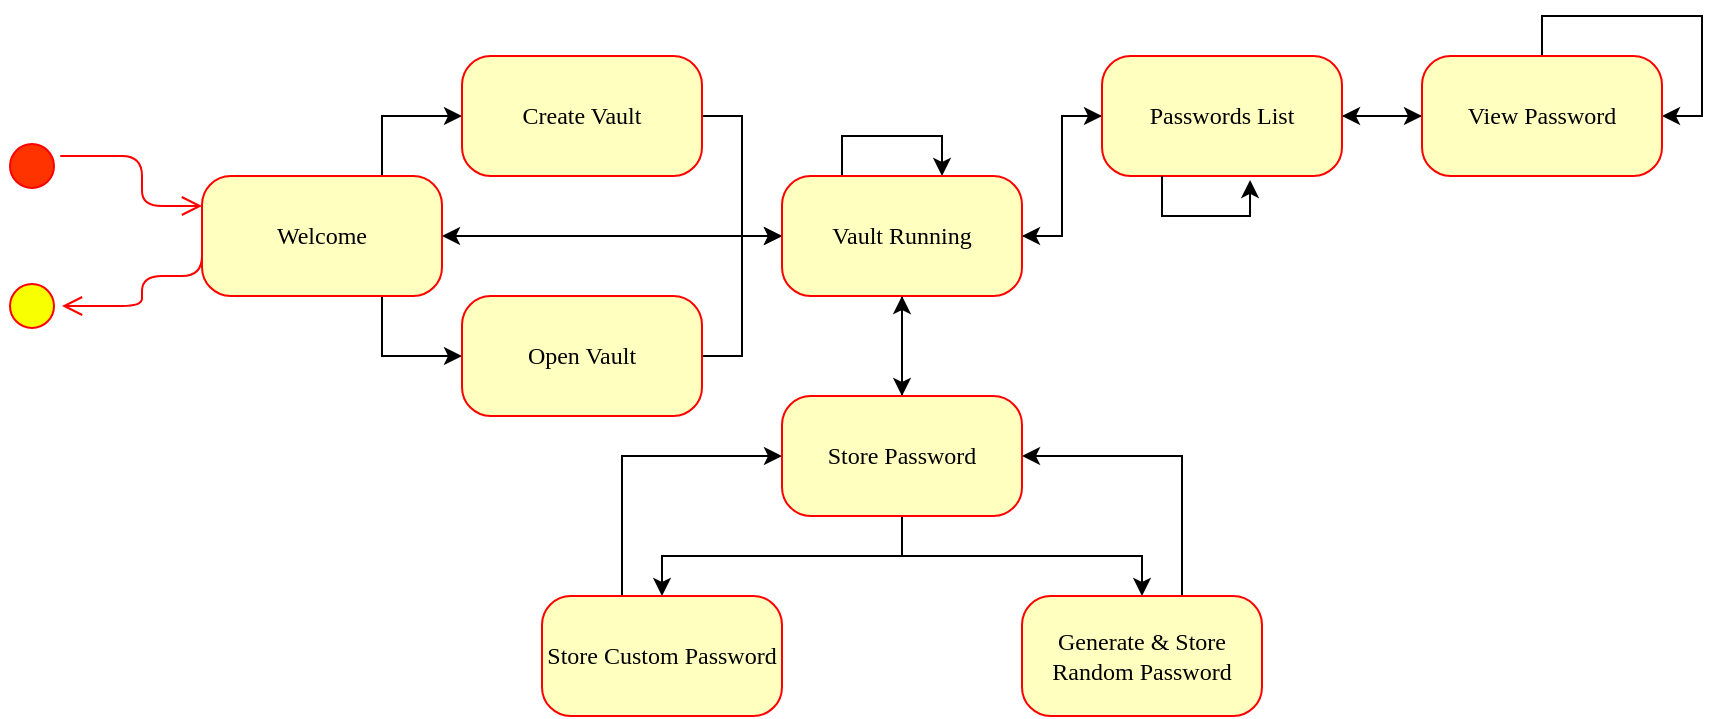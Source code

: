 <mxfile version="14.8.0" type="device"><diagram name="Page-1" id="58cdce13-f638-feb5-8d6f-7d28b1aa9fa0"><mxGraphModel dx="1113" dy="607" grid="1" gridSize="10" guides="1" tooltips="1" connect="1" arrows="1" fold="1" page="1" pageScale="1" pageWidth="1100" pageHeight="850" background="none" math="0" shadow="0"><root><mxCell id="0"/><mxCell id="1" parent="0"/><mxCell id="382b91b5511bd0f7-1" value="" style="ellipse;html=1;shape=startState;strokeColor=#ff0000;rounded=1;shadow=0;comic=0;labelBackgroundColor=none;fontFamily=Verdana;fontSize=12;fontColor=#000000;align=center;direction=south;fillColor=#FF3300;" parent="1" vertex="1"><mxGeometry x="10" y="130" width="30" height="30" as="geometry"/></mxCell><mxCell id="MJCBkXP9SFpIjXirZB_k-10" style="edgeStyle=orthogonalEdgeStyle;rounded=0;orthogonalLoop=1;jettySize=auto;html=1;exitX=0.75;exitY=0;exitDx=0;exitDy=0;entryX=0;entryY=0.5;entryDx=0;entryDy=0;" edge="1" parent="1" source="382b91b5511bd0f7-6" target="MJCBkXP9SFpIjXirZB_k-1"><mxGeometry relative="1" as="geometry"/></mxCell><mxCell id="MJCBkXP9SFpIjXirZB_k-11" style="edgeStyle=orthogonalEdgeStyle;rounded=0;orthogonalLoop=1;jettySize=auto;html=1;exitX=0.75;exitY=1;exitDx=0;exitDy=0;entryX=0;entryY=0.5;entryDx=0;entryDy=0;" edge="1" parent="1" source="382b91b5511bd0f7-6" target="MJCBkXP9SFpIjXirZB_k-2"><mxGeometry relative="1" as="geometry"/></mxCell><mxCell id="382b91b5511bd0f7-6" value="Welcome" style="rounded=1;whiteSpace=wrap;html=1;arcSize=24;fillColor=#ffffc0;strokeColor=#ff0000;shadow=0;comic=0;labelBackgroundColor=none;fontFamily=Verdana;fontSize=12;fontColor=#000000;align=center;" parent="1" vertex="1"><mxGeometry x="110" y="150" width="120" height="60" as="geometry"/></mxCell><mxCell id="2a3bc250acf0617d-9" style="edgeStyle=orthogonalEdgeStyle;html=1;labelBackgroundColor=none;endArrow=open;endSize=8;strokeColor=#ff0000;fontFamily=Verdana;fontSize=12;align=left;entryX=0;entryY=0.25;entryDx=0;entryDy=0;" parent="1" source="382b91b5511bd0f7-1" target="382b91b5511bd0f7-6" edge="1"><mxGeometry relative="1" as="geometry"><Array as="points"><mxPoint x="80" y="140"/><mxPoint x="80" y="165"/></Array></mxGeometry></mxCell><mxCell id="MJCBkXP9SFpIjXirZB_k-21" style="edgeStyle=orthogonalEdgeStyle;rounded=0;orthogonalLoop=1;jettySize=auto;html=1;entryX=0;entryY=0.5;entryDx=0;entryDy=0;" edge="1" parent="1" source="MJCBkXP9SFpIjXirZB_k-1" target="MJCBkXP9SFpIjXirZB_k-3"><mxGeometry relative="1" as="geometry"/></mxCell><mxCell id="MJCBkXP9SFpIjXirZB_k-1" value="Create Vault" style="rounded=1;whiteSpace=wrap;html=1;arcSize=24;fillColor=#ffffc0;strokeColor=#ff0000;shadow=0;comic=0;labelBackgroundColor=none;fontFamily=Verdana;fontSize=12;fontColor=#000000;align=center;" vertex="1" parent="1"><mxGeometry x="240" y="90" width="120" height="60" as="geometry"/></mxCell><mxCell id="MJCBkXP9SFpIjXirZB_k-22" style="edgeStyle=orthogonalEdgeStyle;rounded=0;orthogonalLoop=1;jettySize=auto;html=1;entryX=0;entryY=0.5;entryDx=0;entryDy=0;" edge="1" parent="1" source="MJCBkXP9SFpIjXirZB_k-2" target="MJCBkXP9SFpIjXirZB_k-3"><mxGeometry relative="1" as="geometry"/></mxCell><mxCell id="MJCBkXP9SFpIjXirZB_k-2" value="Open Vault" style="rounded=1;whiteSpace=wrap;html=1;arcSize=24;fillColor=#ffffc0;strokeColor=#ff0000;shadow=0;comic=0;labelBackgroundColor=none;fontFamily=Verdana;fontSize=12;fontColor=#000000;align=center;" vertex="1" parent="1"><mxGeometry x="240" y="210" width="120" height="60" as="geometry"/></mxCell><mxCell id="MJCBkXP9SFpIjXirZB_k-27" style="edgeStyle=orthogonalEdgeStyle;rounded=0;orthogonalLoop=1;jettySize=auto;html=1;entryX=0;entryY=0.5;entryDx=0;entryDy=0;" edge="1" parent="1" source="MJCBkXP9SFpIjXirZB_k-3" target="MJCBkXP9SFpIjXirZB_k-4"><mxGeometry relative="1" as="geometry"/></mxCell><mxCell id="MJCBkXP9SFpIjXirZB_k-33" style="edgeStyle=orthogonalEdgeStyle;rounded=0;orthogonalLoop=1;jettySize=auto;html=1;entryX=0.5;entryY=0;entryDx=0;entryDy=0;" edge="1" parent="1" source="MJCBkXP9SFpIjXirZB_k-3" target="MJCBkXP9SFpIjXirZB_k-6"><mxGeometry relative="1" as="geometry"/></mxCell><mxCell id="MJCBkXP9SFpIjXirZB_k-40" style="edgeStyle=orthogonalEdgeStyle;rounded=0;orthogonalLoop=1;jettySize=auto;html=1;entryX=1;entryY=0.5;entryDx=0;entryDy=0;" edge="1" parent="1" source="MJCBkXP9SFpIjXirZB_k-3" target="382b91b5511bd0f7-6"><mxGeometry relative="1" as="geometry"/></mxCell><mxCell id="MJCBkXP9SFpIjXirZB_k-46" style="edgeStyle=orthogonalEdgeStyle;rounded=0;orthogonalLoop=1;jettySize=auto;html=1;exitX=0.25;exitY=0;exitDx=0;exitDy=0;" edge="1" parent="1" source="MJCBkXP9SFpIjXirZB_k-3"><mxGeometry relative="1" as="geometry"><mxPoint x="480" y="150" as="targetPoint"/><Array as="points"><mxPoint x="430" y="130"/><mxPoint x="480" y="130"/><mxPoint x="480" y="140"/></Array></mxGeometry></mxCell><mxCell id="MJCBkXP9SFpIjXirZB_k-3" value="Vault Running" style="rounded=1;whiteSpace=wrap;html=1;arcSize=24;fillColor=#ffffc0;strokeColor=#ff0000;shadow=0;comic=0;labelBackgroundColor=none;fontFamily=Verdana;fontSize=12;fontColor=#000000;align=center;" vertex="1" parent="1"><mxGeometry x="400" y="150" width="120" height="60" as="geometry"/></mxCell><mxCell id="MJCBkXP9SFpIjXirZB_k-28" style="edgeStyle=orthogonalEdgeStyle;rounded=0;orthogonalLoop=1;jettySize=auto;html=1;entryX=1;entryY=0.5;entryDx=0;entryDy=0;" edge="1" parent="1" source="MJCBkXP9SFpIjXirZB_k-4" target="MJCBkXP9SFpIjXirZB_k-3"><mxGeometry relative="1" as="geometry"/></mxCell><mxCell id="MJCBkXP9SFpIjXirZB_k-30" style="edgeStyle=orthogonalEdgeStyle;rounded=0;orthogonalLoop=1;jettySize=auto;html=1;entryX=0;entryY=0.5;entryDx=0;entryDy=0;" edge="1" parent="1" source="MJCBkXP9SFpIjXirZB_k-4" target="MJCBkXP9SFpIjXirZB_k-5"><mxGeometry relative="1" as="geometry"/></mxCell><mxCell id="MJCBkXP9SFpIjXirZB_k-4" value="Passwords List" style="rounded=1;whiteSpace=wrap;html=1;arcSize=24;fillColor=#ffffc0;strokeColor=#ff0000;shadow=0;comic=0;labelBackgroundColor=none;fontFamily=Verdana;fontSize=12;fontColor=#000000;align=center;" vertex="1" parent="1"><mxGeometry x="560" y="90" width="120" height="60" as="geometry"/></mxCell><mxCell id="MJCBkXP9SFpIjXirZB_k-32" style="edgeStyle=orthogonalEdgeStyle;rounded=0;orthogonalLoop=1;jettySize=auto;html=1;" edge="1" parent="1" source="MJCBkXP9SFpIjXirZB_k-5"><mxGeometry relative="1" as="geometry"><mxPoint x="680" y="120" as="targetPoint"/></mxGeometry></mxCell><mxCell id="MJCBkXP9SFpIjXirZB_k-34" style="edgeStyle=orthogonalEdgeStyle;rounded=0;orthogonalLoop=1;jettySize=auto;html=1;entryX=1;entryY=0.5;entryDx=0;entryDy=0;" edge="1" parent="1" source="MJCBkXP9SFpIjXirZB_k-5" target="MJCBkXP9SFpIjXirZB_k-5"><mxGeometry relative="1" as="geometry"><mxPoint x="860" y="70" as="targetPoint"/></mxGeometry></mxCell><mxCell id="MJCBkXP9SFpIjXirZB_k-5" value="View Password" style="rounded=1;whiteSpace=wrap;html=1;arcSize=24;fillColor=#ffffc0;strokeColor=#ff0000;shadow=0;comic=0;labelBackgroundColor=none;fontFamily=Verdana;fontSize=12;fontColor=#000000;align=center;" vertex="1" parent="1"><mxGeometry x="720" y="90" width="120" height="60" as="geometry"/></mxCell><mxCell id="MJCBkXP9SFpIjXirZB_k-35" style="edgeStyle=orthogonalEdgeStyle;rounded=0;orthogonalLoop=1;jettySize=auto;html=1;entryX=0.5;entryY=1;entryDx=0;entryDy=0;" edge="1" parent="1" source="MJCBkXP9SFpIjXirZB_k-6" target="MJCBkXP9SFpIjXirZB_k-3"><mxGeometry relative="1" as="geometry"/></mxCell><mxCell id="MJCBkXP9SFpIjXirZB_k-36" style="edgeStyle=orthogonalEdgeStyle;rounded=0;orthogonalLoop=1;jettySize=auto;html=1;entryX=0.5;entryY=0;entryDx=0;entryDy=0;" edge="1" parent="1" source="MJCBkXP9SFpIjXirZB_k-6" target="MJCBkXP9SFpIjXirZB_k-7"><mxGeometry relative="1" as="geometry"/></mxCell><mxCell id="MJCBkXP9SFpIjXirZB_k-37" style="edgeStyle=orthogonalEdgeStyle;rounded=0;orthogonalLoop=1;jettySize=auto;html=1;entryX=0.5;entryY=0;entryDx=0;entryDy=0;" edge="1" parent="1" source="MJCBkXP9SFpIjXirZB_k-6" target="MJCBkXP9SFpIjXirZB_k-8"><mxGeometry relative="1" as="geometry"/></mxCell><mxCell id="MJCBkXP9SFpIjXirZB_k-6" value="Store Password" style="rounded=1;whiteSpace=wrap;html=1;arcSize=24;fillColor=#ffffc0;strokeColor=#ff0000;shadow=0;comic=0;labelBackgroundColor=none;fontFamily=Verdana;fontSize=12;fontColor=#000000;align=center;" vertex="1" parent="1"><mxGeometry x="400" y="260" width="120" height="60" as="geometry"/></mxCell><mxCell id="MJCBkXP9SFpIjXirZB_k-41" style="edgeStyle=orthogonalEdgeStyle;rounded=0;orthogonalLoop=1;jettySize=auto;html=1;entryX=1;entryY=0.5;entryDx=0;entryDy=0;" edge="1" parent="1" source="MJCBkXP9SFpIjXirZB_k-7" target="MJCBkXP9SFpIjXirZB_k-6"><mxGeometry relative="1" as="geometry"><Array as="points"><mxPoint x="600" y="290"/></Array></mxGeometry></mxCell><mxCell id="MJCBkXP9SFpIjXirZB_k-7" value="Generate &amp;amp; Store Random Password" style="rounded=1;whiteSpace=wrap;html=1;arcSize=24;fillColor=#ffffc0;strokeColor=#ff0000;shadow=0;comic=0;labelBackgroundColor=none;fontFamily=Verdana;fontSize=12;fontColor=#000000;align=center;" vertex="1" parent="1"><mxGeometry x="520" y="360" width="120" height="60" as="geometry"/></mxCell><mxCell id="MJCBkXP9SFpIjXirZB_k-42" style="edgeStyle=orthogonalEdgeStyle;rounded=0;orthogonalLoop=1;jettySize=auto;html=1;entryX=0;entryY=0.5;entryDx=0;entryDy=0;" edge="1" parent="1" source="MJCBkXP9SFpIjXirZB_k-8" target="MJCBkXP9SFpIjXirZB_k-6"><mxGeometry relative="1" as="geometry"><Array as="points"><mxPoint x="320" y="290"/></Array></mxGeometry></mxCell><mxCell id="MJCBkXP9SFpIjXirZB_k-8" value="Store Custom Password" style="rounded=1;whiteSpace=wrap;html=1;arcSize=24;fillColor=#ffffc0;strokeColor=#ff0000;shadow=0;comic=0;labelBackgroundColor=none;fontFamily=Verdana;fontSize=12;fontColor=#000000;align=center;" vertex="1" parent="1"><mxGeometry x="280" y="360" width="120" height="60" as="geometry"/></mxCell><mxCell id="MJCBkXP9SFpIjXirZB_k-12" value="" style="ellipse;html=1;shape=startState;strokeColor=#ff0000;rounded=1;shadow=0;comic=0;labelBackgroundColor=none;fontFamily=Verdana;fontSize=12;fontColor=#000000;align=center;direction=south;fillColor=#F7FF00;" vertex="1" parent="1"><mxGeometry x="10" y="200" width="30" height="30" as="geometry"/></mxCell><mxCell id="MJCBkXP9SFpIjXirZB_k-16" style="edgeStyle=orthogonalEdgeStyle;html=1;labelBackgroundColor=none;endArrow=open;endSize=8;strokeColor=#ff0000;fontFamily=Verdana;fontSize=12;align=left;entryX=0.5;entryY=0;entryDx=0;entryDy=0;exitX=0;exitY=0.5;exitDx=0;exitDy=0;" edge="1" parent="1" source="382b91b5511bd0f7-6" target="MJCBkXP9SFpIjXirZB_k-12"><mxGeometry relative="1" as="geometry"><mxPoint x="50" y="150" as="sourcePoint"/><mxPoint x="70" y="195" as="targetPoint"/><Array as="points"><mxPoint x="110" y="200"/><mxPoint x="80" y="200"/><mxPoint x="80" y="215"/></Array></mxGeometry></mxCell><mxCell id="MJCBkXP9SFpIjXirZB_k-44" style="edgeStyle=orthogonalEdgeStyle;rounded=0;orthogonalLoop=1;jettySize=auto;html=1;exitX=0.25;exitY=1;exitDx=0;exitDy=0;entryX=0.617;entryY=1.033;entryDx=0;entryDy=0;entryPerimeter=0;" edge="1" parent="1" source="MJCBkXP9SFpIjXirZB_k-4" target="MJCBkXP9SFpIjXirZB_k-4"><mxGeometry relative="1" as="geometry"/></mxCell></root></mxGraphModel></diagram></mxfile>